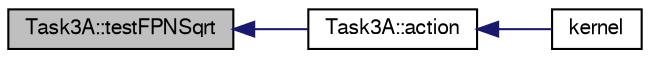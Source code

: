 digraph "Task3A::testFPNSqrt"
{
  bgcolor="transparent";
  edge [fontname="FreeSans",fontsize="10",labelfontname="FreeSans",labelfontsize="10"];
  node [fontname="FreeSans",fontsize="10",shape=record];
  rankdir="LR";
  Node1 [label="Task3A::testFPNSqrt",height=0.2,width=0.4,color="black", fillcolor="grey75", style="filled" fontcolor="black"];
  Node1 -> Node2 [dir="back",color="midnightblue",fontsize="10",style="solid",fontname="FreeSans"];
  Node2 [label="Task3A::action",height=0.2,width=0.4,color="black",URL="$classTask3A.html#a871e4066c1ba233ec3640928b77c09a0",tooltip="main part of the class"];
  Node2 -> Node3 [dir="back",color="midnightblue",fontsize="10",style="solid",fontname="FreeSans"];
  Node3 [label="kernel",height=0.2,width=0.4,color="black",URL="$main_8cc.html#a796315624c9bcf31fd673cb62e4b9819",tooltip="kernel entry point"];
}
